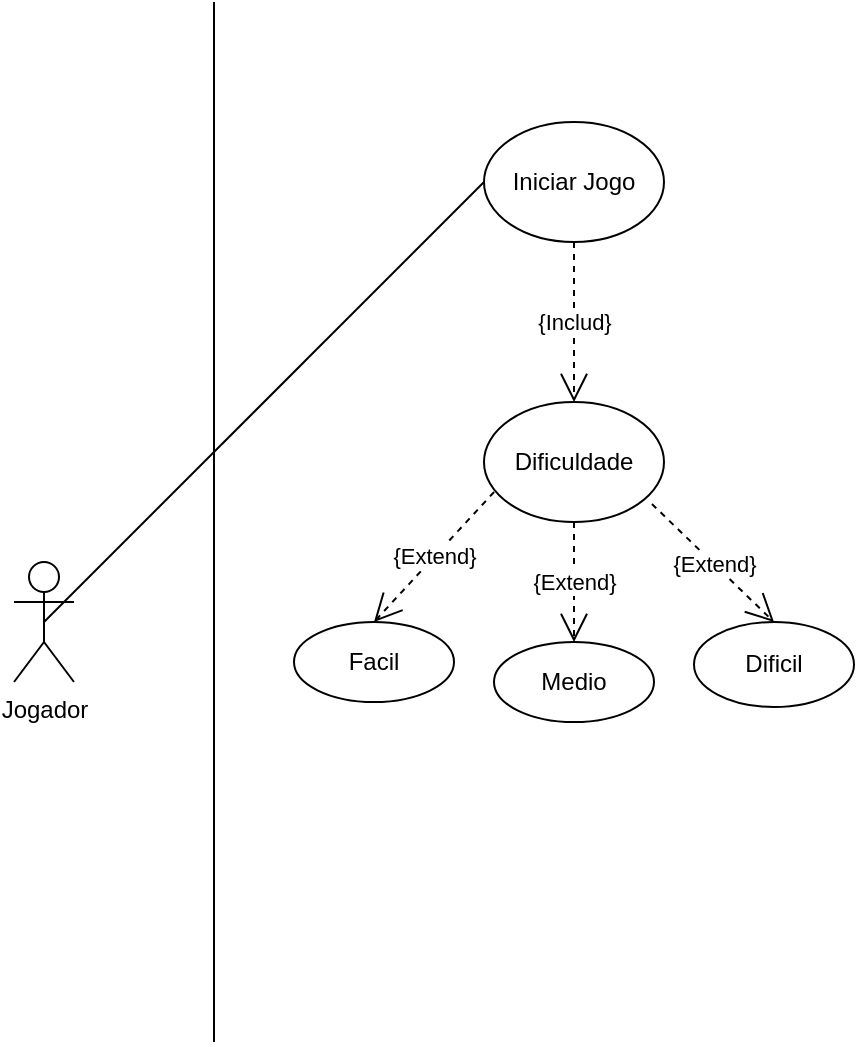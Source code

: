 <mxfile version="21.7.4" type="github">
  <diagram name="Página-1" id="rDJxsvajIsDrFDwZ_sk5">
    <mxGraphModel dx="392" dy="692" grid="1" gridSize="10" guides="1" tooltips="1" connect="1" arrows="1" fold="1" page="1" pageScale="1" pageWidth="827" pageHeight="1169" math="0" shadow="0">
      <root>
        <mxCell id="0" />
        <mxCell id="1" parent="0" />
        <mxCell id="lF_DSzPqA_-cpZsPfv9T-3" value="" style="endArrow=none;html=1;rounded=0;" edge="1" parent="1">
          <mxGeometry width="50" height="50" relative="1" as="geometry">
            <mxPoint x="200" y="720" as="sourcePoint" />
            <mxPoint x="200" y="200" as="targetPoint" />
          </mxGeometry>
        </mxCell>
        <mxCell id="lF_DSzPqA_-cpZsPfv9T-8" value="&lt;font style=&quot;vertical-align: inherit;&quot;&gt;&lt;font style=&quot;vertical-align: inherit;&quot;&gt;&lt;font style=&quot;vertical-align: inherit;&quot;&gt;&lt;font style=&quot;vertical-align: inherit;&quot;&gt;Jogador&lt;/font&gt;&lt;/font&gt;&lt;/font&gt;&lt;/font&gt;" style="shape=umlActor;verticalLabelPosition=bottom;verticalAlign=top;html=1;outlineConnect=0;" vertex="1" parent="1">
          <mxGeometry x="100" y="480" width="30" height="60" as="geometry" />
        </mxCell>
        <mxCell id="lF_DSzPqA_-cpZsPfv9T-9" value="" style="endArrow=none;html=1;rounded=0;exitX=0.5;exitY=0.5;exitDx=0;exitDy=0;exitPerimeter=0;entryX=0;entryY=0.5;entryDx=0;entryDy=0;" edge="1" parent="1" source="lF_DSzPqA_-cpZsPfv9T-8" target="lF_DSzPqA_-cpZsPfv9T-10">
          <mxGeometry width="50" height="50" relative="1" as="geometry">
            <mxPoint x="160" y="510" as="sourcePoint" />
            <mxPoint x="340" y="310" as="targetPoint" />
          </mxGeometry>
        </mxCell>
        <mxCell id="lF_DSzPqA_-cpZsPfv9T-10" value="&lt;font style=&quot;vertical-align: inherit;&quot;&gt;&lt;font style=&quot;vertical-align: inherit;&quot;&gt;Iniciar Jogo&lt;/font&gt;&lt;/font&gt;" style="ellipse;whiteSpace=wrap;html=1;" vertex="1" parent="1">
          <mxGeometry x="335" y="260" width="90" height="60" as="geometry" />
        </mxCell>
        <mxCell id="lF_DSzPqA_-cpZsPfv9T-18" value="{Includ}" style="endArrow=open;endSize=12;dashed=1;html=1;rounded=0;exitX=0.5;exitY=1;exitDx=0;exitDy=0;entryX=0.5;entryY=0;entryDx=0;entryDy=0;" edge="1" parent="1" source="lF_DSzPqA_-cpZsPfv9T-10" target="lF_DSzPqA_-cpZsPfv9T-19">
          <mxGeometry width="160" relative="1" as="geometry">
            <mxPoint x="370" y="350" as="sourcePoint" />
            <mxPoint x="380" y="400" as="targetPoint" />
          </mxGeometry>
        </mxCell>
        <mxCell id="lF_DSzPqA_-cpZsPfv9T-19" value="Dificuldade" style="ellipse;whiteSpace=wrap;html=1;" vertex="1" parent="1">
          <mxGeometry x="335" y="400" width="90" height="60" as="geometry" />
        </mxCell>
        <mxCell id="lF_DSzPqA_-cpZsPfv9T-21" value="Medio" style="ellipse;whiteSpace=wrap;html=1;" vertex="1" parent="1">
          <mxGeometry x="340" y="520" width="80" height="40" as="geometry" />
        </mxCell>
        <mxCell id="lF_DSzPqA_-cpZsPfv9T-22" value="Dificil" style="ellipse;whiteSpace=wrap;html=1;" vertex="1" parent="1">
          <mxGeometry x="440" y="510" width="80" height="42.5" as="geometry" />
        </mxCell>
        <mxCell id="lF_DSzPqA_-cpZsPfv9T-23" value="Facil" style="ellipse;whiteSpace=wrap;html=1;rotation=0;direction=west;" vertex="1" parent="1">
          <mxGeometry x="240" y="510" width="80" height="40" as="geometry" />
        </mxCell>
        <mxCell id="lF_DSzPqA_-cpZsPfv9T-24" value="{Extend}" style="endArrow=open;endSize=12;dashed=1;html=1;rounded=0;exitX=0.056;exitY=0.75;exitDx=0;exitDy=0;exitPerimeter=0;entryX=0.5;entryY=1;entryDx=0;entryDy=0;" edge="1" parent="1" source="lF_DSzPqA_-cpZsPfv9T-19" target="lF_DSzPqA_-cpZsPfv9T-23">
          <mxGeometry width="160" relative="1" as="geometry">
            <mxPoint x="300" y="470" as="sourcePoint" />
            <mxPoint x="460" y="470" as="targetPoint" />
          </mxGeometry>
        </mxCell>
        <mxCell id="lF_DSzPqA_-cpZsPfv9T-25" value="{Extend}" style="endArrow=open;endSize=12;dashed=1;html=1;rounded=0;entryX=0.5;entryY=0;entryDx=0;entryDy=0;exitX=0.933;exitY=0.85;exitDx=0;exitDy=0;exitPerimeter=0;" edge="1" parent="1" source="lF_DSzPqA_-cpZsPfv9T-19" target="lF_DSzPqA_-cpZsPfv9T-22">
          <mxGeometry width="160" relative="1" as="geometry">
            <mxPoint x="320" y="500" as="sourcePoint" />
            <mxPoint x="480" y="500" as="targetPoint" />
          </mxGeometry>
        </mxCell>
        <mxCell id="lF_DSzPqA_-cpZsPfv9T-26" value="{Extend}" style="endArrow=open;endSize=12;dashed=1;html=1;rounded=0;exitX=0.5;exitY=1;exitDx=0;exitDy=0;" edge="1" parent="1" source="lF_DSzPqA_-cpZsPfv9T-19" target="lF_DSzPqA_-cpZsPfv9T-21">
          <mxGeometry width="160" relative="1" as="geometry">
            <mxPoint x="280" y="430" as="sourcePoint" />
            <mxPoint x="440" y="430" as="targetPoint" />
          </mxGeometry>
        </mxCell>
      </root>
    </mxGraphModel>
  </diagram>
</mxfile>
